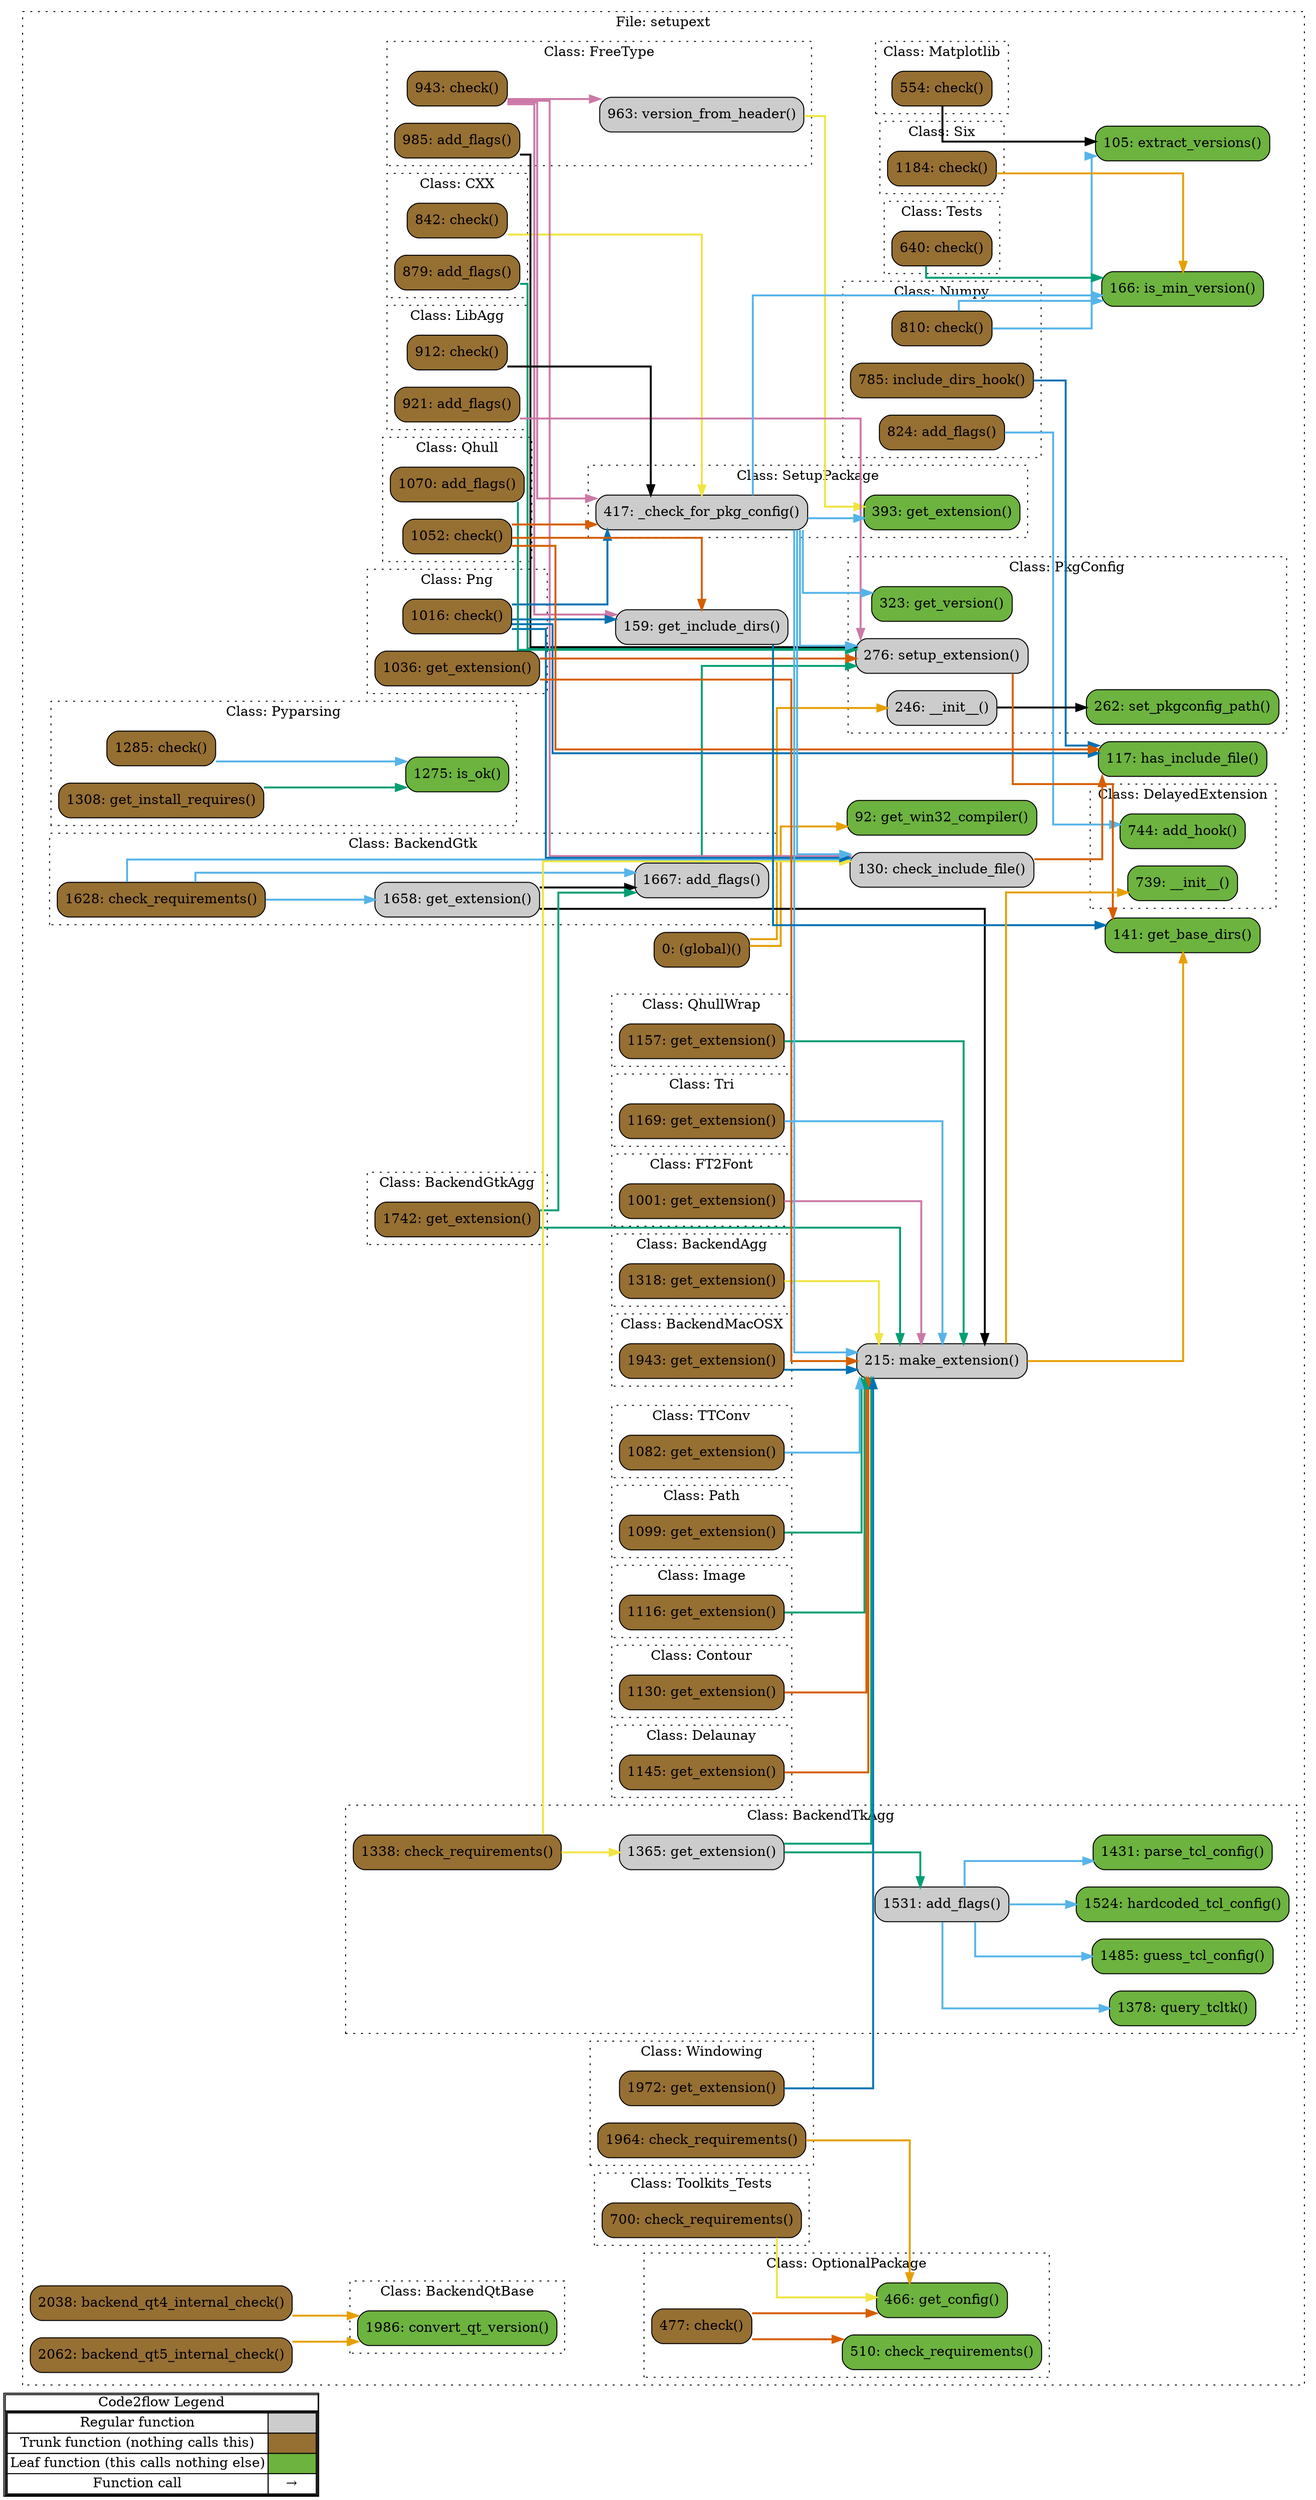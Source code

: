 digraph G {
concentrate=true;
splines="ortho";
rankdir="LR";
subgraph legend{
    rank = min;
    label = "legend";
    Legend [shape=none, margin=0, label = <
        <table cellspacing="0" cellpadding="0" border="1"><tr><td>Code2flow Legend</td></tr><tr><td>
        <table cellspacing="0">
        <tr><td>Regular function</td><td width="50px" bgcolor='#cccccc'></td></tr>
        <tr><td>Trunk function (nothing calls this)</td><td bgcolor='#966F33'></td></tr>
        <tr><td>Leaf function (this calls nothing else)</td><td bgcolor='#6db33f'></td></tr>
        <tr><td>Function call</td><td><font color='black'>&#8594;</font></td></tr>
        </table></td></tr></table>
        >];
}node_e91844d9 [label="0: (global)()" name="setupext::(global)" shape="rect" style="rounded,filled" fillcolor="#966F33" ];
node_2f45a45c [label="1318: get_extension()" name="setupext::BackendAgg.get_extension" shape="rect" style="rounded,filled" fillcolor="#966F33" ];
node_452f0fab [label="1667: add_flags()" name="setupext::BackendGtk.add_flags" shape="rect" style="rounded,filled" fillcolor="#cccccc" ];
node_c1e39732 [label="1628: check_requirements()" name="setupext::BackendGtk.check_requirements" shape="rect" style="rounded,filled" fillcolor="#966F33" ];
node_ff30bcb8 [label="1658: get_extension()" name="setupext::BackendGtk.get_extension" shape="rect" style="rounded,filled" fillcolor="#cccccc" ];
node_b5eac343 [label="1742: get_extension()" name="setupext::BackendGtkAgg.get_extension" shape="rect" style="rounded,filled" fillcolor="#966F33" ];
node_ee7fc7d5 [label="1943: get_extension()" name="setupext::BackendMacOSX.get_extension" shape="rect" style="rounded,filled" fillcolor="#966F33" ];
node_dd019f90 [label="1986: convert_qt_version()" name="setupext::BackendQtBase.convert_qt_version" shape="rect" style="rounded,filled" fillcolor="#6db33f" ];
node_e32ed41a [label="1531: add_flags()" name="setupext::BackendTkAgg.add_flags" shape="rect" style="rounded,filled" fillcolor="#cccccc" ];
node_6041849c [label="1338: check_requirements()" name="setupext::BackendTkAgg.check_requirements" shape="rect" style="rounded,filled" fillcolor="#966F33" ];
node_6f697533 [label="1365: get_extension()" name="setupext::BackendTkAgg.get_extension" shape="rect" style="rounded,filled" fillcolor="#cccccc" ];
node_0e32aad2 [label="1485: guess_tcl_config()" name="setupext::BackendTkAgg.guess_tcl_config" shape="rect" style="rounded,filled" fillcolor="#6db33f" ];
node_ff8bd58f [label="1524: hardcoded_tcl_config()" name="setupext::BackendTkAgg.hardcoded_tcl_config" shape="rect" style="rounded,filled" fillcolor="#6db33f" ];
node_9c89692f [label="1431: parse_tcl_config()" name="setupext::BackendTkAgg.parse_tcl_config" shape="rect" style="rounded,filled" fillcolor="#6db33f" ];
node_ed98ed37 [label="1378: query_tcltk()" name="setupext::BackendTkAgg.query_tcltk" shape="rect" style="rounded,filled" fillcolor="#6db33f" ];
node_8e8c301b [label="879: add_flags()" name="setupext::CXX.add_flags" shape="rect" style="rounded,filled" fillcolor="#966F33" ];
node_b5146574 [label="842: check()" name="setupext::CXX.check" shape="rect" style="rounded,filled" fillcolor="#966F33" ];
node_64486296 [label="1130: get_extension()" name="setupext::Contour.get_extension" shape="rect" style="rounded,filled" fillcolor="#966F33" ];
node_850ad176 [label="1145: get_extension()" name="setupext::Delaunay.get_extension" shape="rect" style="rounded,filled" fillcolor="#966F33" ];
node_71c9ba95 [label="739: __init__()" name="setupext::DelayedExtension.__init__" shape="rect" style="rounded,filled" fillcolor="#6db33f" ];
node_16055ed7 [label="744: add_hook()" name="setupext::DelayedExtension.add_hook" shape="rect" style="rounded,filled" fillcolor="#6db33f" ];
node_b20a19c7 [label="1001: get_extension()" name="setupext::FT2Font.get_extension" shape="rect" style="rounded,filled" fillcolor="#966F33" ];
node_7c4ccd88 [label="985: add_flags()" name="setupext::FreeType.add_flags" shape="rect" style="rounded,filled" fillcolor="#966F33" ];
node_23cd93af [label="943: check()" name="setupext::FreeType.check" shape="rect" style="rounded,filled" fillcolor="#966F33" ];
node_2ab6b6b4 [label="963: version_from_header()" name="setupext::FreeType.version_from_header" shape="rect" style="rounded,filled" fillcolor="#cccccc" ];
node_5559a85b [label="1116: get_extension()" name="setupext::Image.get_extension" shape="rect" style="rounded,filled" fillcolor="#966F33" ];
node_10b0db47 [label="921: add_flags()" name="setupext::LibAgg.add_flags" shape="rect" style="rounded,filled" fillcolor="#966F33" ];
node_261b77e0 [label="912: check()" name="setupext::LibAgg.check" shape="rect" style="rounded,filled" fillcolor="#966F33" ];
node_67d53348 [label="554: check()" name="setupext::Matplotlib.check" shape="rect" style="rounded,filled" fillcolor="#966F33" ];
node_51d77ce2 [label="824: add_flags()" name="setupext::Numpy.add_flags" shape="rect" style="rounded,filled" fillcolor="#966F33" ];
node_79b7815a [label="810: check()" name="setupext::Numpy.check" shape="rect" style="rounded,filled" fillcolor="#966F33" ];
node_d928c80d [label="785: include_dirs_hook()" name="setupext::Numpy.include_dirs_hook" shape="rect" style="rounded,filled" fillcolor="#966F33" ];
node_411c776e [label="477: check()" name="setupext::OptionalPackage.check" shape="rect" style="rounded,filled" fillcolor="#966F33" ];
node_1e9d2fd5 [label="510: check_requirements()" name="setupext::OptionalPackage.check_requirements" shape="rect" style="rounded,filled" fillcolor="#6db33f" ];
node_77cc2530 [label="466: get_config()" name="setupext::OptionalPackage.get_config" shape="rect" style="rounded,filled" fillcolor="#6db33f" ];
node_79c76953 [label="1099: get_extension()" name="setupext::Path.get_extension" shape="rect" style="rounded,filled" fillcolor="#966F33" ];
node_fa980298 [label="246: __init__()" name="setupext::PkgConfig.__init__" shape="rect" style="rounded,filled" fillcolor="#cccccc" ];
node_9f6f738b [label="323: get_version()" name="setupext::PkgConfig.get_version" shape="rect" style="rounded,filled" fillcolor="#6db33f" ];
node_c8d8988e [label="262: set_pkgconfig_path()" name="setupext::PkgConfig.set_pkgconfig_path" shape="rect" style="rounded,filled" fillcolor="#6db33f" ];
node_acf002ee [label="276: setup_extension()" name="setupext::PkgConfig.setup_extension" shape="rect" style="rounded,filled" fillcolor="#cccccc" ];
node_cd74573d [label="1016: check()" name="setupext::Png.check" shape="rect" style="rounded,filled" fillcolor="#966F33" ];
node_6d42616e [label="1036: get_extension()" name="setupext::Png.get_extension" shape="rect" style="rounded,filled" fillcolor="#966F33" ];
node_8f501eea [label="1285: check()" name="setupext::Pyparsing.check" shape="rect" style="rounded,filled" fillcolor="#966F33" ];
node_e1b16a23 [label="1308: get_install_requires()" name="setupext::Pyparsing.get_install_requires" shape="rect" style="rounded,filled" fillcolor="#966F33" ];
node_97bd6ddf [label="1275: is_ok()" name="setupext::Pyparsing.is_ok" shape="rect" style="rounded,filled" fillcolor="#6db33f" ];
node_ddb23f1b [label="1070: add_flags()" name="setupext::Qhull.add_flags" shape="rect" style="rounded,filled" fillcolor="#966F33" ];
node_9a25314e [label="1052: check()" name="setupext::Qhull.check" shape="rect" style="rounded,filled" fillcolor="#966F33" ];
node_3785d00b [label="1157: get_extension()" name="setupext::QhullWrap.get_extension" shape="rect" style="rounded,filled" fillcolor="#966F33" ];
node_31ae0bb2 [label="417: _check_for_pkg_config()" name="setupext::SetupPackage._check_for_pkg_config" shape="rect" style="rounded,filled" fillcolor="#cccccc" ];
node_933460be [label="393: get_extension()" name="setupext::SetupPackage.get_extension" shape="rect" style="rounded,filled" fillcolor="#6db33f" ];
node_c0915141 [label="1184: check()" name="setupext::Six.check" shape="rect" style="rounded,filled" fillcolor="#966F33" ];
node_e0492b32 [label="1082: get_extension()" name="setupext::TTConv.get_extension" shape="rect" style="rounded,filled" fillcolor="#966F33" ];
node_1b635abb [label="640: check()" name="setupext::Tests.check" shape="rect" style="rounded,filled" fillcolor="#966F33" ];
node_ce8e7c04 [label="700: check_requirements()" name="setupext::Toolkits_Tests.check_requirements" shape="rect" style="rounded,filled" fillcolor="#966F33" ];
node_22e410da [label="1169: get_extension()" name="setupext::Tri.get_extension" shape="rect" style="rounded,filled" fillcolor="#966F33" ];
node_f0aa7e01 [label="1964: check_requirements()" name="setupext::Windowing.check_requirements" shape="rect" style="rounded,filled" fillcolor="#966F33" ];
node_88a5082d [label="1972: get_extension()" name="setupext::Windowing.get_extension" shape="rect" style="rounded,filled" fillcolor="#966F33" ];
node_6a0387d9 [label="2038: backend_qt4_internal_check()" name="setupext::backend_qt4_internal_check" shape="rect" style="rounded,filled" fillcolor="#966F33" ];
node_aec07009 [label="2062: backend_qt5_internal_check()" name="setupext::backend_qt5_internal_check" shape="rect" style="rounded,filled" fillcolor="#966F33" ];
node_6887293e [label="130: check_include_file()" name="setupext::check_include_file" shape="rect" style="rounded,filled" fillcolor="#cccccc" ];
node_971bfdd2 [label="105: extract_versions()" name="setupext::extract_versions" shape="rect" style="rounded,filled" fillcolor="#6db33f" ];
node_18a5748d [label="141: get_base_dirs()" name="setupext::get_base_dirs" shape="rect" style="rounded,filled" fillcolor="#6db33f" ];
node_33596cbd [label="159: get_include_dirs()" name="setupext::get_include_dirs" shape="rect" style="rounded,filled" fillcolor="#cccccc" ];
node_69293be0 [label="92: get_win32_compiler()" name="setupext::get_win32_compiler" shape="rect" style="rounded,filled" fillcolor="#6db33f" ];
node_362118f7 [label="117: has_include_file()" name="setupext::has_include_file" shape="rect" style="rounded,filled" fillcolor="#6db33f" ];
node_2dcff366 [label="166: is_min_version()" name="setupext::is_min_version" shape="rect" style="rounded,filled" fillcolor="#6db33f" ];
node_11aaaa61 [label="215: make_extension()" name="setupext::make_extension" shape="rect" style="rounded,filled" fillcolor="#cccccc" ];
node_e91844d9 -> node_fa980298 [color="#E69F00" penwidth="2"];
node_e91844d9 -> node_69293be0 [color="#E69F00" penwidth="2"];
node_2f45a45c -> node_11aaaa61 [color="#F0E442" penwidth="2"];
node_452f0fab -> node_acf002ee [color="#009E73" penwidth="2"];
node_452f0fab -> node_acf002ee [color="#009E73" penwidth="2"];
node_c1e39732 -> node_452f0fab [color="#56B4E9" penwidth="2"];
node_c1e39732 -> node_ff30bcb8 [color="#56B4E9" penwidth="2"];
node_c1e39732 -> node_6887293e [color="#56B4E9" penwidth="2"];
node_c1e39732 -> node_6887293e [color="#56B4E9" penwidth="2"];
node_ff30bcb8 -> node_452f0fab [color="#000000" penwidth="2"];
node_ff30bcb8 -> node_11aaaa61 [color="#000000" penwidth="2"];
node_b5eac343 -> node_452f0fab [color="#009E73" penwidth="2"];
node_b5eac343 -> node_11aaaa61 [color="#009E73" penwidth="2"];
node_ee7fc7d5 -> node_11aaaa61 [color="#0072B2" penwidth="2"];
node_e32ed41a -> node_0e32aad2 [color="#56B4E9" penwidth="2"];
node_e32ed41a -> node_ff8bd58f [color="#56B4E9" penwidth="2"];
node_e32ed41a -> node_ff8bd58f [color="#56B4E9" penwidth="2"];
node_e32ed41a -> node_9c89692f [color="#56B4E9" penwidth="2"];
node_e32ed41a -> node_ed98ed37 [color="#56B4E9" penwidth="2"];
node_6041849c -> node_6f697533 [color="#F0E442" penwidth="2"];
node_6041849c -> node_6887293e [color="#F0E442" penwidth="2"];
node_6f697533 -> node_e32ed41a [color="#009E73" penwidth="2"];
node_6f697533 -> node_11aaaa61 [color="#009E73" penwidth="2"];
node_8e8c301b -> node_acf002ee [color="#009E73" penwidth="2"];
node_b5146574 -> node_31ae0bb2 [color="#F0E442" penwidth="2"];
node_64486296 -> node_11aaaa61 [color="#D55E00" penwidth="2"];
node_850ad176 -> node_11aaaa61 [color="#D55E00" penwidth="2"];
node_b20a19c7 -> node_11aaaa61 [color="#CC79A7" penwidth="2"];
node_7c4ccd88 -> node_acf002ee [color="#000000" penwidth="2"];
node_23cd93af -> node_2ab6b6b4 [color="#CC79A7" penwidth="2"];
node_23cd93af -> node_31ae0bb2 [color="#CC79A7" penwidth="2"];
node_23cd93af -> node_6887293e [color="#CC79A7" penwidth="2"];
node_23cd93af -> node_33596cbd [color="#CC79A7" penwidth="2"];
node_2ab6b6b4 -> node_933460be [color="#F0E442" penwidth="2"];
node_5559a85b -> node_11aaaa61 [color="#009E73" penwidth="2"];
node_10b0db47 -> node_acf002ee [color="#CC79A7" penwidth="2"];
node_261b77e0 -> node_31ae0bb2 [color="#000000" penwidth="2"];
node_67d53348 -> node_971bfdd2 [color="#000000" penwidth="2"];
node_51d77ce2 -> node_16055ed7 [color="#56B4E9" penwidth="2"];
node_79b7815a -> node_971bfdd2 [color="#56B4E9" penwidth="2"];
node_79b7815a -> node_2dcff366 [color="#56B4E9" penwidth="2"];
node_d928c80d -> node_362118f7 [color="#0072B2" penwidth="2"];
node_411c776e -> node_1e9d2fd5 [color="#D55E00" penwidth="2"];
node_411c776e -> node_77cc2530 [color="#D55E00" penwidth="2"];
node_79c76953 -> node_11aaaa61 [color="#009E73" penwidth="2"];
node_fa980298 -> node_c8d8988e [color="#000000" penwidth="2"];
node_acf002ee -> node_18a5748d [color="#D55E00" penwidth="2"];
node_cd74573d -> node_31ae0bb2 [color="#0072B2" penwidth="2"];
node_cd74573d -> node_6887293e [color="#0072B2" penwidth="2"];
node_cd74573d -> node_33596cbd [color="#0072B2" penwidth="2"];
node_cd74573d -> node_33596cbd [color="#0072B2" penwidth="2"];
node_cd74573d -> node_362118f7 [color="#0072B2" penwidth="2"];
node_6d42616e -> node_acf002ee [color="#D55E00" penwidth="2"];
node_6d42616e -> node_11aaaa61 [color="#D55E00" penwidth="2"];
node_8f501eea -> node_97bd6ddf [color="#56B4E9" penwidth="2"];
node_e1b16a23 -> node_97bd6ddf [color="#009E73" penwidth="2"];
node_ddb23f1b -> node_acf002ee [color="#009E73" penwidth="2"];
node_9a25314e -> node_31ae0bb2 [color="#D55E00" penwidth="2"];
node_9a25314e -> node_33596cbd [color="#D55E00" penwidth="2"];
node_9a25314e -> node_362118f7 [color="#D55E00" penwidth="2"];
node_3785d00b -> node_11aaaa61 [color="#009E73" penwidth="2"];
node_31ae0bb2 -> node_9f6f738b [color="#56B4E9" penwidth="2"];
node_31ae0bb2 -> node_acf002ee [color="#56B4E9" penwidth="2"];
node_31ae0bb2 -> node_933460be [color="#56B4E9" penwidth="2"];
node_31ae0bb2 -> node_6887293e [color="#56B4E9" penwidth="2"];
node_31ae0bb2 -> node_2dcff366 [color="#56B4E9" penwidth="2"];
node_31ae0bb2 -> node_11aaaa61 [color="#56B4E9" penwidth="2"];
node_c0915141 -> node_2dcff366 [color="#E69F00" penwidth="2"];
node_e0492b32 -> node_11aaaa61 [color="#56B4E9" penwidth="2"];
node_1b635abb -> node_2dcff366 [color="#009E73" penwidth="2"];
node_ce8e7c04 -> node_77cc2530 [color="#F0E442" penwidth="2"];
node_ce8e7c04 -> node_77cc2530 [color="#F0E442" penwidth="2"];
node_ce8e7c04 -> node_77cc2530 [color="#F0E442" penwidth="2"];
node_22e410da -> node_11aaaa61 [color="#56B4E9" penwidth="2"];
node_f0aa7e01 -> node_77cc2530 [color="#E69F00" penwidth="2"];
node_88a5082d -> node_11aaaa61 [color="#0072B2" penwidth="2"];
node_6a0387d9 -> node_dd019f90 [color="#E69F00" penwidth="2"];
node_aec07009 -> node_dd019f90 [color="#E69F00" penwidth="2"];
node_6887293e -> node_362118f7 [color="#D55E00" penwidth="2"];
node_33596cbd -> node_18a5748d [color="#0072B2" penwidth="2"];
node_11aaaa61 -> node_71c9ba95 [color="#E69F00" penwidth="2"];
node_11aaaa61 -> node_18a5748d [color="#E69F00" penwidth="2"];
subgraph cluster_1b905408 {
    node_69293be0 node_971bfdd2 node_362118f7 node_6887293e node_18a5748d node_33596cbd node_2dcff366 node_11aaaa61 node_6a0387d9 node_aec07009 node_e91844d9;
    label="File: setupext";
    name="setupext";
    style="filled";
    graph[style=dotted];
    subgraph cluster_d34f9b1e {
        node_fa980298 node_c8d8988e node_acf002ee node_9f6f738b;
        label="Class: PkgConfig";
        name="PkgConfig";
        style="filled";
        graph[style=dotted];
    };
    subgraph cluster_e69c2bf0 {
        node_933460be node_31ae0bb2;
        label="Class: SetupPackage";
        name="SetupPackage";
        style="filled";
        graph[style=dotted];
    };
    subgraph cluster_c1156797 {
        node_77cc2530 node_411c776e node_1e9d2fd5;
        label="Class: OptionalPackage";
        name="OptionalPackage";
        style="filled";
        graph[style=dotted];
    };
    subgraph cluster_236e8060 {
        node_67d53348;
        label="Class: Matplotlib";
        name="Matplotlib";
        style="filled";
        graph[style=dotted];
    };
    subgraph cluster_afc8a4f4 {
        node_1b635abb;
        label="Class: Tests";
        name="Tests";
        style="filled";
        graph[style=dotted];
    };
    subgraph cluster_9ff8fdb0 {
        node_ce8e7c04;
        label="Class: Toolkits_Tests";
        name="Toolkits_Tests";
        style="filled";
        graph[style=dotted];
    };
    subgraph cluster_070143e7 {
        node_71c9ba95 node_16055ed7;
        label="Class: DelayedExtension";
        name="DelayedExtension";
        style="filled";
        graph[style=dotted];
    };
    subgraph cluster_5b551946 {
        node_d928c80d node_79b7815a node_51d77ce2;
        label="Class: Numpy";
        name="Numpy";
        style="filled";
        graph[style=dotted];
    };
    subgraph cluster_2894910b {
        node_b5146574 node_8e8c301b;
        label="Class: CXX";
        name="CXX";
        style="filled";
        graph[style=dotted];
    };
    subgraph cluster_8f738fc1 {
        node_261b77e0 node_10b0db47;
        label="Class: LibAgg";
        name="LibAgg";
        style="filled";
        graph[style=dotted];
    };
    subgraph cluster_edcf31bd {
        node_23cd93af node_2ab6b6b4 node_7c4ccd88;
        label="Class: FreeType";
        name="FreeType";
        style="filled";
        graph[style=dotted];
    };
    subgraph cluster_8cdf34f7 {
        node_b20a19c7;
        label="Class: FT2Font";
        name="FT2Font";
        style="filled";
        graph[style=dotted];
    };
    subgraph cluster_3e090f13 {
        node_cd74573d node_6d42616e;
        label="Class: Png";
        name="Png";
        style="filled";
        graph[style=dotted];
    };
    subgraph cluster_fd813d09 {
        node_9a25314e node_ddb23f1b;
        label="Class: Qhull";
        name="Qhull";
        style="filled";
        graph[style=dotted];
    };
    subgraph cluster_6de2ee5c {
        node_e0492b32;
        label="Class: TTConv";
        name="TTConv";
        style="filled";
        graph[style=dotted];
    };
    subgraph cluster_1c2880e2 {
        node_79c76953;
        label="Class: Path";
        name="Path";
        style="filled";
        graph[style=dotted];
    };
    subgraph cluster_9545306e {
        node_5559a85b;
        label="Class: Image";
        name="Image";
        style="filled";
        graph[style=dotted];
    };
    subgraph cluster_f0a0657a {
        node_64486296;
        label="Class: Contour";
        name="Contour";
        style="filled";
        graph[style=dotted];
    };
    subgraph cluster_e806e195 {
        node_850ad176;
        label="Class: Delaunay";
        name="Delaunay";
        style="filled";
        graph[style=dotted];
    };
    subgraph cluster_57804aba {
        node_3785d00b;
        label="Class: QhullWrap";
        name="QhullWrap";
        style="filled";
        graph[style=dotted];
    };
    subgraph cluster_f688f8db {
        node_22e410da;
        label="Class: Tri";
        name="Tri";
        style="filled";
        graph[style=dotted];
    };
    subgraph cluster_abccce0c {
        node_c0915141;
        label="Class: Six";
        name="Six";
        style="filled";
        graph[style=dotted];
    };
    subgraph cluster_f4bc18fe {
        node_97bd6ddf node_8f501eea node_e1b16a23;
        label="Class: Pyparsing";
        name="Pyparsing";
        style="filled";
        graph[style=dotted];
    };
    subgraph cluster_7235b75c {
        node_2f45a45c;
        label="Class: BackendAgg";
        name="BackendAgg";
        style="filled";
        graph[style=dotted];
    };
    subgraph cluster_d2e2bde4 {
        node_6041849c node_6f697533 node_ed98ed37 node_9c89692f node_0e32aad2 node_ff8bd58f node_e32ed41a;
        label="Class: BackendTkAgg";
        name="BackendTkAgg";
        style="filled";
        graph[style=dotted];
    };
    subgraph cluster_a7c2fd83 {
        node_c1e39732 node_ff30bcb8 node_452f0fab;
        label="Class: BackendGtk";
        name="BackendGtk";
        style="filled";
        graph[style=dotted];
    };
    subgraph cluster_2e276000 {
        node_b5eac343;
        label="Class: BackendGtkAgg";
        name="BackendGtkAgg";
        style="filled";
        graph[style=dotted];
    };
    subgraph cluster_19332a6c {
        node_ee7fc7d5;
        label="Class: BackendMacOSX";
        name="BackendMacOSX";
        style="filled";
        graph[style=dotted];
    };
    subgraph cluster_d70287af {
        node_f0aa7e01 node_88a5082d;
        label="Class: Windowing";
        name="Windowing";
        style="filled";
        graph[style=dotted];
    };
    subgraph cluster_82c05561 {
        node_dd019f90;
        label="Class: BackendQtBase";
        name="BackendQtBase";
        style="filled";
        graph[style=dotted];
    };
};
}
